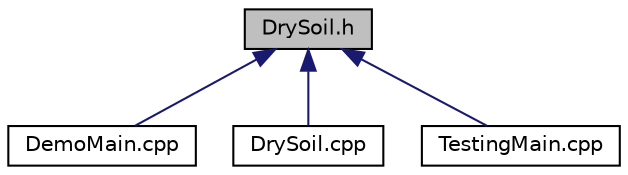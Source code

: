 digraph "DrySoil.h"
{
 // LATEX_PDF_SIZE
  edge [fontname="Helvetica",fontsize="10",labelfontname="Helvetica",labelfontsize="10"];
  node [fontname="Helvetica",fontsize="10",shape=record];
  Node1 [label="DrySoil.h",height=0.2,width=0.4,color="black", fillcolor="grey75", style="filled", fontcolor="black",tooltip="Class definition for Component 2 - State (ConcreteState)"];
  Node1 -> Node2 [dir="back",color="midnightblue",fontsize="10",style="solid",fontname="Helvetica"];
  Node2 [label="DemoMain.cpp",height=0.2,width=0.4,color="black", fillcolor="white", style="filled",URL="$DemoMain_8cpp.html",tooltip=" "];
  Node1 -> Node3 [dir="back",color="midnightblue",fontsize="10",style="solid",fontname="Helvetica"];
  Node3 [label="DrySoil.cpp",height=0.2,width=0.4,color="black", fillcolor="white", style="filled",URL="$DrySoil_8cpp.html",tooltip="Implementation of the DrySoil class, a concrete state in the State design pattern."];
  Node1 -> Node4 [dir="back",color="midnightblue",fontsize="10",style="solid",fontname="Helvetica"];
  Node4 [label="TestingMain.cpp",height=0.2,width=0.4,color="black", fillcolor="white", style="filled",URL="$TestingMain_8cpp.html",tooltip=" "];
}

